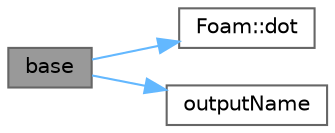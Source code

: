 digraph "base"
{
 // LATEX_PDF_SIZE
  bgcolor="transparent";
  edge [fontname=Helvetica,fontsize=10,labelfontname=Helvetica,labelfontsize=10];
  node [fontname=Helvetica,fontsize=10,shape=box,height=0.2,width=0.4];
  rankdir="LR";
  Node1 [id="Node000001",label="base",height=0.2,width=0.4,color="gray40", fillcolor="grey60", style="filled", fontcolor="black",tooltip=" "];
  Node1 -> Node2 [id="edge1_Node000001_Node000002",color="steelblue1",style="solid",tooltip=" "];
  Node2 [id="Node000002",label="Foam::dot",height=0.2,width=0.4,color="grey40", fillcolor="white", style="filled",URL="$namespaceFoam.html#a6a9353de9f9fd7835505aa3fbded7f94",tooltip=" "];
  Node1 -> Node3 [id="edge2_Node000001_Node000003",color="steelblue1",style="solid",tooltip=" "];
  Node3 [id="Node000003",label="outputName",height=0.2,width=0.4,color="grey40", fillcolor="white", style="filled",URL="$faMeshWriteEdgesOBJ_8H.html#abc0ada01686454d29e4448a76b8c96ed",tooltip=" "];
}
